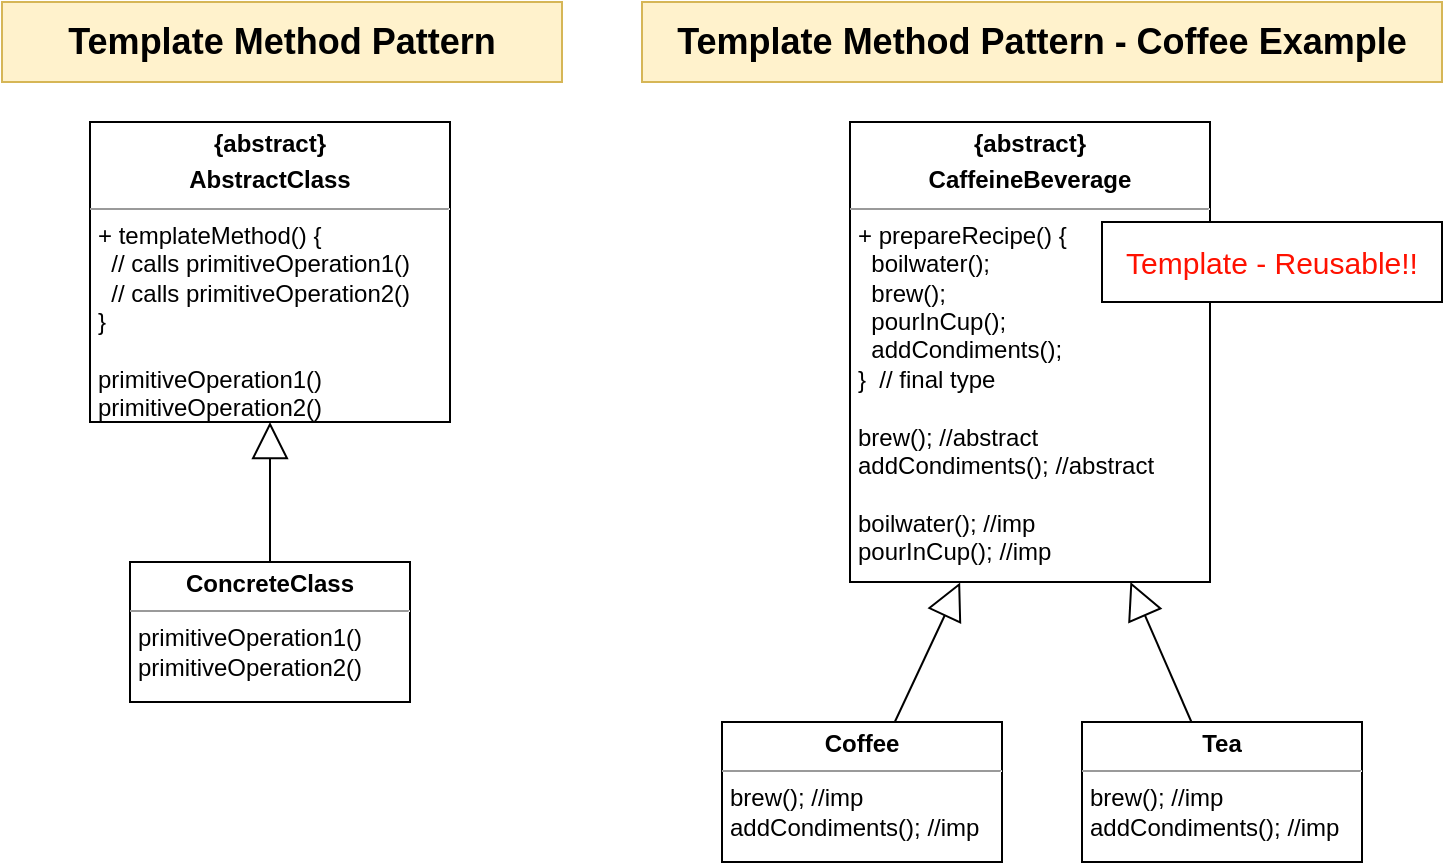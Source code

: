 <mxfile version="15.0.3" type="github">
  <diagram id="rvc5KaL6QQOTCAsFbKzh" name="Page-1">
    <mxGraphModel dx="1185" dy="614" grid="1" gridSize="10" guides="1" tooltips="1" connect="1" arrows="1" fold="1" page="1" pageScale="1" pageWidth="827" pageHeight="1169" math="0" shadow="0">
      <root>
        <mxCell id="0" />
        <mxCell id="1" parent="0" />
        <mxCell id="v5IypCRte8Z06ehXbfqp-1" value="&lt;p style=&quot;margin: 0px ; margin-top: 4px ; text-align: center&quot;&gt;&lt;b&gt;{abstract}&lt;/b&gt;&lt;/p&gt;&lt;p style=&quot;margin: 0px ; margin-top: 4px ; text-align: center&quot;&gt;&lt;b&gt;AbstractClass&lt;/b&gt;&lt;/p&gt;&lt;hr size=&quot;1&quot;&gt;&lt;p style=&quot;margin: 0px ; margin-left: 4px&quot;&gt;+ templateMethod() {&lt;/p&gt;&lt;p style=&quot;margin: 0px ; margin-left: 4px&quot;&gt;&amp;nbsp; // calls primitiveOperation1()&lt;/p&gt;&lt;p style=&quot;margin: 0px ; margin-left: 4px&quot;&gt;&amp;nbsp; // calls primitiveOperation2()&lt;br&gt;&lt;/p&gt;&lt;p style=&quot;margin: 0px ; margin-left: 4px&quot;&gt;}&lt;/p&gt;&lt;p style=&quot;margin: 0px ; margin-left: 4px&quot;&gt;&lt;br&gt;&lt;/p&gt;&lt;p style=&quot;margin: 0px ; margin-left: 4px&quot;&gt;primitiveOperation1()&lt;br&gt;&lt;/p&gt;&lt;p style=&quot;margin: 0px ; margin-left: 4px&quot;&gt;primitiveOperation2()&lt;br&gt;&lt;/p&gt;" style="verticalAlign=top;align=left;overflow=fill;fontSize=12;fontFamily=Helvetica;html=1;" parent="1" vertex="1">
          <mxGeometry x="84" y="100" width="180" height="150" as="geometry" />
        </mxCell>
        <mxCell id="v5IypCRte8Z06ehXbfqp-2" value="&lt;p style=&quot;margin: 0px ; margin-top: 4px ; text-align: center&quot;&gt;&lt;b&gt;ConcreteClass&lt;/b&gt;&lt;/p&gt;&lt;hr size=&quot;1&quot;&gt;&lt;div style=&quot;height: 2px&quot;&gt;&lt;p style=&quot;margin: 0px 0px 0px 4px&quot;&gt;primitiveOperation1()&lt;br&gt;&lt;/p&gt;&lt;p style=&quot;margin: 0px 0px 0px 4px&quot;&gt;primitiveOperation2()&lt;/p&gt;&lt;/div&gt;" style="verticalAlign=top;align=left;overflow=fill;fontSize=12;fontFamily=Helvetica;html=1;" parent="1" vertex="1">
          <mxGeometry x="104" y="320" width="140" height="70" as="geometry" />
        </mxCell>
        <mxCell id="v5IypCRte8Z06ehXbfqp-3" value="" style="endArrow=block;endSize=16;endFill=0;html=1;elbow=vertical;rounded=0;entryX=0.5;entryY=1;entryDx=0;entryDy=0;" parent="1" source="v5IypCRte8Z06ehXbfqp-2" target="v5IypCRte8Z06ehXbfqp-1" edge="1">
          <mxGeometry width="160" relative="1" as="geometry">
            <mxPoint x="91" y="377.91" as="sourcePoint" />
            <mxPoint x="168" y="300.0" as="targetPoint" />
          </mxGeometry>
        </mxCell>
        <mxCell id="v5IypCRte8Z06ehXbfqp-4" value="Template Method Pattern" style="text;html=1;strokeColor=#d6b656;fillColor=#fff2cc;align=center;verticalAlign=middle;whiteSpace=wrap;rounded=0;fontSize=18;fontStyle=1" parent="1" vertex="1">
          <mxGeometry x="40" y="40" width="280" height="40" as="geometry" />
        </mxCell>
        <mxCell id="-D8ENSdWNOmR9GvZLHHH-1" value="&lt;p style=&quot;margin: 0px ; margin-top: 4px ; text-align: center&quot;&gt;&lt;b&gt;{abstract}&lt;/b&gt;&lt;/p&gt;&lt;p style=&quot;margin: 0px ; margin-top: 4px ; text-align: center&quot;&gt;&lt;b&gt;CaffeineBeverage&lt;/b&gt;&lt;/p&gt;&lt;hr size=&quot;1&quot;&gt;&lt;p style=&quot;margin: 0px ; margin-left: 4px&quot;&gt;+ prepareRecipe() {&lt;/p&gt;&lt;p style=&quot;margin: 0px ; margin-left: 4px&quot;&gt;&amp;nbsp; boilwater();&lt;/p&gt;&lt;p style=&quot;margin: 0px ; margin-left: 4px&quot;&gt;&amp;nbsp; brew();&lt;/p&gt;&lt;p style=&quot;margin: 0px ; margin-left: 4px&quot;&gt;&amp;nbsp; pourInCup();&lt;/p&gt;&lt;p style=&quot;margin: 0px ; margin-left: 4px&quot;&gt;&amp;nbsp; addCondiments();&lt;/p&gt;&lt;p style=&quot;margin: 0px ; margin-left: 4px&quot;&gt;}&amp;nbsp; // final type&lt;/p&gt;&lt;p style=&quot;margin: 0px ; margin-left: 4px&quot;&gt;&lt;br&gt;&lt;/p&gt;&lt;p style=&quot;margin: 0px ; margin-left: 4px&quot;&gt;brew(); //abstract&lt;/p&gt;&lt;p style=&quot;margin: 0px ; margin-left: 4px&quot;&gt;addCondiments(); //abstract&lt;/p&gt;&lt;p style=&quot;margin: 0px ; margin-left: 4px&quot;&gt;&lt;br&gt;&lt;/p&gt;&lt;p style=&quot;margin: 0px ; margin-left: 4px&quot;&gt;boilwater(); //imp&lt;/p&gt;&lt;p style=&quot;margin: 0px ; margin-left: 4px&quot;&gt;pourInCup(); //imp&lt;/p&gt;" style="verticalAlign=top;align=left;overflow=fill;fontSize=12;fontFamily=Helvetica;html=1;" vertex="1" parent="1">
          <mxGeometry x="464" y="100" width="180" height="230" as="geometry" />
        </mxCell>
        <mxCell id="-D8ENSdWNOmR9GvZLHHH-2" value="&lt;p style=&quot;margin: 0px ; margin-top: 4px ; text-align: center&quot;&gt;&lt;b&gt;Coffee&lt;/b&gt;&lt;/p&gt;&lt;hr size=&quot;1&quot;&gt;&lt;div style=&quot;height: 2px&quot;&gt;&lt;p style=&quot;margin: 0px 0px 0px 4px&quot;&gt;brew(); //imp&lt;/p&gt;&lt;p style=&quot;margin: 0px 0px 0px 4px&quot;&gt;addCondiments(); //imp&lt;/p&gt;&lt;/div&gt;" style="verticalAlign=top;align=left;overflow=fill;fontSize=12;fontFamily=Helvetica;html=1;" vertex="1" parent="1">
          <mxGeometry x="400" y="400" width="140" height="70" as="geometry" />
        </mxCell>
        <mxCell id="-D8ENSdWNOmR9GvZLHHH-3" value="" style="endArrow=block;endSize=16;endFill=0;html=1;elbow=vertical;rounded=0;entryX=0.306;entryY=1.001;entryDx=0;entryDy=0;entryPerimeter=0;" edge="1" source="-D8ENSdWNOmR9GvZLHHH-2" target="-D8ENSdWNOmR9GvZLHHH-1" parent="1">
          <mxGeometry width="160" relative="1" as="geometry">
            <mxPoint x="471" y="377.91" as="sourcePoint" />
            <mxPoint x="548" y="300.0" as="targetPoint" />
          </mxGeometry>
        </mxCell>
        <mxCell id="-D8ENSdWNOmR9GvZLHHH-4" value="Template Method Pattern - Coffee Example" style="text;html=1;strokeColor=#d6b656;fillColor=#fff2cc;align=center;verticalAlign=middle;whiteSpace=wrap;rounded=0;fontSize=18;fontStyle=1" vertex="1" parent="1">
          <mxGeometry x="360" y="40" width="400" height="40" as="geometry" />
        </mxCell>
        <mxCell id="-D8ENSdWNOmR9GvZLHHH-5" value="&lt;p style=&quot;margin: 0px ; margin-top: 4px ; text-align: center&quot;&gt;&lt;b&gt;Tea&lt;/b&gt;&lt;/p&gt;&lt;hr size=&quot;1&quot;&gt;&lt;div style=&quot;height: 2px&quot;&gt;&lt;p style=&quot;margin: 0px 0px 0px 4px&quot;&gt;brew(); //imp&lt;/p&gt;&lt;p style=&quot;margin: 0px 0px 0px 4px&quot;&gt;addCondiments(); //imp&lt;/p&gt;&lt;/div&gt;" style="verticalAlign=top;align=left;overflow=fill;fontSize=12;fontFamily=Helvetica;html=1;" vertex="1" parent="1">
          <mxGeometry x="580" y="400" width="140" height="70" as="geometry" />
        </mxCell>
        <mxCell id="-D8ENSdWNOmR9GvZLHHH-6" value="" style="endArrow=block;endSize=16;endFill=0;html=1;elbow=vertical;rounded=0;" edge="1" source="-D8ENSdWNOmR9GvZLHHH-5" parent="1" target="-D8ENSdWNOmR9GvZLHHH-1">
          <mxGeometry width="160" relative="1" as="geometry">
            <mxPoint x="651" y="377.91" as="sourcePoint" />
            <mxPoint x="699.08" y="320.22" as="targetPoint" />
          </mxGeometry>
        </mxCell>
        <mxCell id="-D8ENSdWNOmR9GvZLHHH-7" value="Template - Reusable!!" style="rounded=0;whiteSpace=wrap;html=1;fontSize=15;fontColor=#FF1100;" vertex="1" parent="1">
          <mxGeometry x="590" y="150" width="170" height="40" as="geometry" />
        </mxCell>
      </root>
    </mxGraphModel>
  </diagram>
</mxfile>
